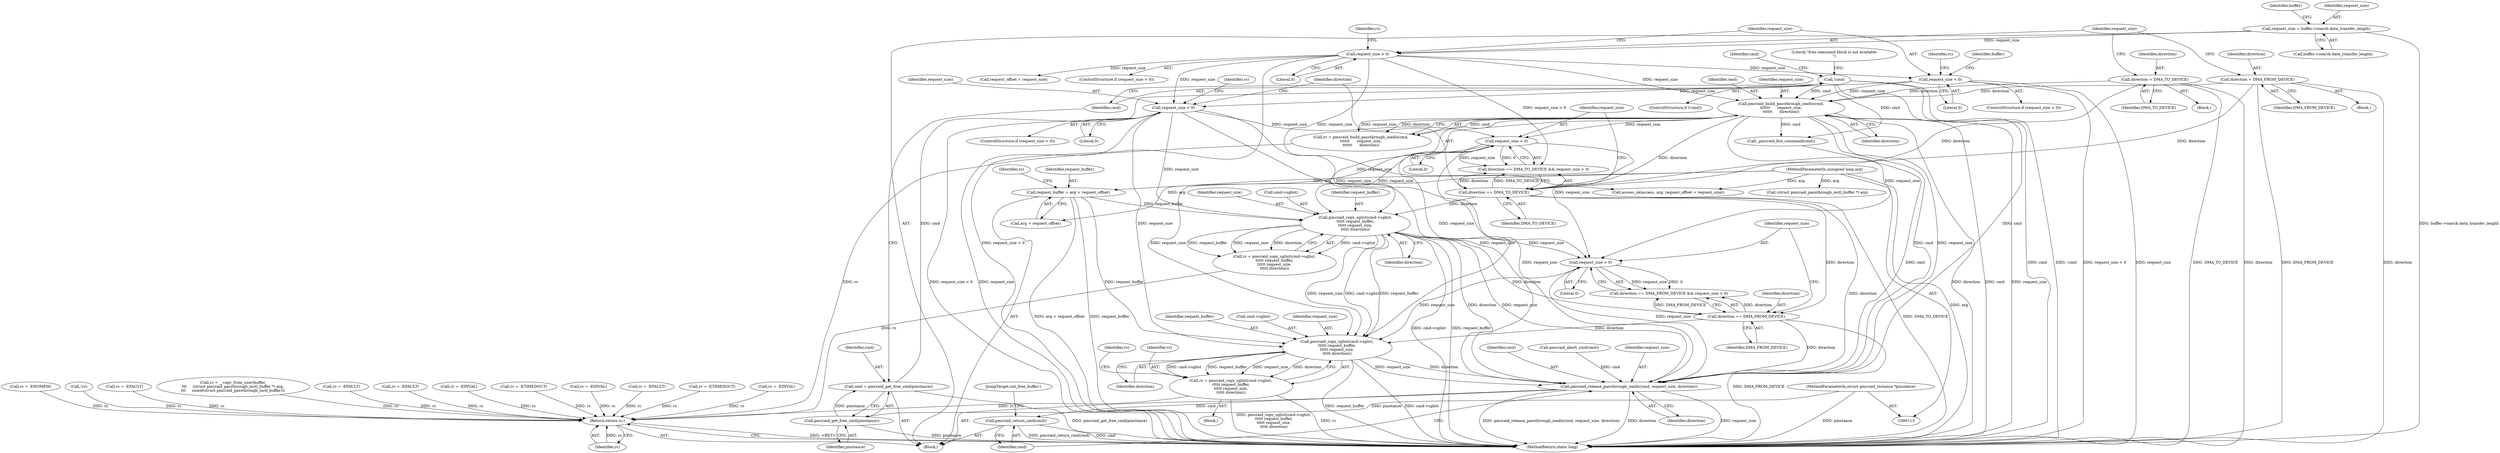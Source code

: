 digraph "0_linux_b5b515445f4f5a905c5dd27e6e682868ccd6c09d@API" {
"1000727" [label="(Call,pmcraid_copy_sglist(cmd->sglist,\n\t\t\t\t\t request_buffer,\n\t\t\t\t\t request_size,\n\t\t\t\t\t direction))"];
"1000488" [label="(Call,pmcraid_copy_sglist(cmd->sglist,\n\t\t\t\t\t request_buffer,\n\t\t\t\t\t request_size,\n\t\t\t\t\t direction))"];
"1000197" [label="(Call,request_buffer = arg + request_offset)"];
"1000117" [label="(MethodParameterIn,unsigned long arg)"];
"1000482" [label="(Call,request_size > 0)"];
"1000468" [label="(Call,request_size < 0)"];
"1000275" [label="(Call,request_size < 0)"];
"1000252" [label="(Call,request_size > 0)"];
"1000221" [label="(Call,request_size = buffer->ioarcb.data_transfer_length)"];
"1000456" [label="(Call,pmcraid_build_passthrough_ioadls(cmd,\n\t\t\t\t\t\t      request_size,\n\t\t\t\t\t\t      direction))"];
"1000303" [label="(Call,!cmd)"];
"1000298" [label="(Call,cmd = pmcraid_get_free_cmd(pinstance))"];
"1000300" [label="(Call,pmcraid_get_free_cmd(pinstance))"];
"1000114" [label="(MethodParameterIn,struct pmcraid_instance *pinstance)"];
"1000240" [label="(Call,direction = DMA_TO_DEVICE)"];
"1000248" [label="(Call,direction = DMA_FROM_DEVICE)"];
"1000479" [label="(Call,direction == DMA_TO_DEVICE)"];
"1000721" [label="(Call,request_size > 0)"];
"1000718" [label="(Call,direction == DMA_FROM_DEVICE)"];
"1000725" [label="(Call,rc = pmcraid_copy_sglist(cmd->sglist,\n\t\t\t\t\t request_buffer,\n\t\t\t\t\t request_size,\n\t\t\t\t\t direction))"];
"1000753" [label="(Return,return rc;)"];
"1000744" [label="(Call,pmcraid_release_passthrough_ioadls(cmd, request_size, direction))"];
"1000748" [label="(Call,pmcraid_return_cmd(cmd))"];
"1000118" [label="(Block,)"];
"1000478" [label="(Call,direction == DMA_TO_DEVICE && request_size > 0)"];
"1000469" [label="(Identifier,request_size)"];
"1000257" [label="(Identifier,rc)"];
"1000198" [label="(Identifier,request_buffer)"];
"1000304" [label="(Identifier,cmd)"];
"1000261" [label="(Call,request_offset + request_size)"];
"1000265" [label="(Call,!rc)"];
"1000248" [label="(Call,direction = DMA_FROM_DEVICE)"];
"1000750" [label="(JumpTarget,out_free_buffer:)"];
"1000299" [label="(Identifier,cmd)"];
"1000726" [label="(Identifier,rc)"];
"1000206" [label="(Call,(struct pmcraid_passthrough_ioctl_buffer *) arg)"];
"1000479" [label="(Call,direction == DMA_TO_DEVICE)"];
"1000739" [label="(Call,rc = -EFAULT)"];
"1000749" [label="(Identifier,cmd)"];
"1000258" [label="(Call,access_ok(access, arg, request_offset + request_size))"];
"1000244" [label="(Block,)"];
"1000251" [label="(ControlStructure,if (request_size > 0))"];
"1000202" [label="(Call,rc = __copy_from_user(buffer,\n\t\t\t     (struct pmcraid_passthrough_ioctl_buffer *) arg,\n\t\t\t     sizeof(struct pmcraid_passthrough_ioctl_buffer)))"];
"1000315" [label="(Identifier,cmd)"];
"1000216" [label="(Call,rc = -EFAULT)"];
"1000723" [label="(Literal,0)"];
"1000481" [label="(Identifier,DMA_TO_DEVICE)"];
"1000293" [label="(Call,rc = -EINVAL)"];
"1000755" [label="(MethodReturn,static long)"];
"1000486" [label="(Call,rc = pmcraid_copy_sglist(cmd->sglist,\n\t\t\t\t\t request_buffer,\n\t\t\t\t\t request_size,\n\t\t\t\t\t direction))"];
"1000456" [label="(Call,pmcraid_build_passthrough_ioadls(cmd,\n\t\t\t\t\t\t      request_size,\n\t\t\t\t\t\t      direction))"];
"1000747" [label="(Identifier,direction)"];
"1000754" [label="(Identifier,rc)"];
"1000277" [label="(Literal,0)"];
"1000199" [label="(Call,arg + request_offset)"];
"1000459" [label="(Identifier,direction)"];
"1000467" [label="(ControlStructure,if (request_size < 0))"];
"1000242" [label="(Identifier,DMA_TO_DEVICE)"];
"1000711" [label="(Call,rc = -EFAULT)"];
"1000727" [label="(Call,pmcraid_copy_sglist(cmd->sglist,\n\t\t\t\t\t request_buffer,\n\t\t\t\t\t request_size,\n\t\t\t\t\t direction))"];
"1000721" [label="(Call,request_size > 0)"];
"1000249" [label="(Identifier,direction)"];
"1000492" [label="(Identifier,request_buffer)"];
"1000718" [label="(Call,direction == DMA_FROM_DEVICE)"];
"1000493" [label="(Identifier,request_size)"];
"1000552" [label="(Call,_pmcraid_fire_command(cmd))"];
"1000720" [label="(Identifier,DMA_FROM_DEVICE)"];
"1000302" [label="(ControlStructure,if (!cmd))"];
"1000488" [label="(Call,pmcraid_copy_sglist(cmd->sglist,\n\t\t\t\t\t request_buffer,\n\t\t\t\t\t request_size,\n\t\t\t\t\t direction))"];
"1000253" [label="(Identifier,request_size)"];
"1000745" [label="(Identifier,cmd)"];
"1000735" [label="(Identifier,rc)"];
"1000753" [label="(Return,return rc;)"];
"1000223" [label="(Call,buffer->ioarcb.data_transfer_length)"];
"1000468" [label="(Call,request_size < 0)"];
"1000303" [label="(Call,!cmd)"];
"1000722" [label="(Identifier,request_size)"];
"1000279" [label="(Call,rc = -EINVAL)"];
"1000671" [label="(Call,rc = -ETIMEDOUT)"];
"1000250" [label="(Identifier,DMA_FROM_DEVICE)"];
"1000629" [label="(Call,pmcraid_abort_cmd(cmd))"];
"1000280" [label="(Identifier,rc)"];
"1000241" [label="(Identifier,direction)"];
"1000454" [label="(Call,rc = pmcraid_build_passthrough_ioadls(cmd,\n\t\t\t\t\t\t      request_size,\n\t\t\t\t\t\t      direction))"];
"1000221" [label="(Call,request_size = buffer->ioarcb.data_transfer_length)"];
"1000240" [label="(Call,direction = DMA_TO_DEVICE)"];
"1000117" [label="(MethodParameterIn,unsigned long arg)"];
"1000288" [label="(Identifier,buffer)"];
"1000484" [label="(Literal,0)"];
"1000301" [label="(Identifier,pinstance)"];
"1000307" [label="(Literal,\"free command block is not available\n\")"];
"1000482" [label="(Call,request_size > 0)"];
"1000473" [label="(Identifier,rc)"];
"1000725" [label="(Call,rc = pmcraid_copy_sglist(cmd->sglist,\n\t\t\t\t\t request_buffer,\n\t\t\t\t\t request_size,\n\t\t\t\t\t direction))"];
"1000458" [label="(Identifier,request_size)"];
"1000268" [label="(Call,rc = -EFAULT)"];
"1000748" [label="(Call,pmcraid_return_cmd(cmd))"];
"1000274" [label="(ControlStructure,if (request_size < 0))"];
"1000733" [label="(Identifier,direction)"];
"1000692" [label="(Call,rc = -ETIMEDOUT)"];
"1000232" [label="(Identifier,buffer)"];
"1000489" [label="(Call,cmd->sglist)"];
"1000197" [label="(Call,request_buffer = arg + request_offset)"];
"1000717" [label="(Call,direction == DMA_FROM_DEVICE && request_size > 0)"];
"1000275" [label="(Call,request_size < 0)"];
"1000494" [label="(Identifier,direction)"];
"1000203" [label="(Identifier,rc)"];
"1000254" [label="(Literal,0)"];
"1000236" [label="(Block,)"];
"1000483" [label="(Identifier,request_size)"];
"1000472" [label="(Call,rc = -EINVAL)"];
"1000300" [label="(Call,pmcraid_get_free_cmd(pinstance))"];
"1000114" [label="(MethodParameterIn,struct pmcraid_instance *pinstance)"];
"1000298" [label="(Call,cmd = pmcraid_get_free_cmd(pinstance))"];
"1000719" [label="(Identifier,direction)"];
"1000731" [label="(Identifier,request_buffer)"];
"1000457" [label="(Identifier,cmd)"];
"1000744" [label="(Call,pmcraid_release_passthrough_ioadls(cmd, request_size, direction))"];
"1000470" [label="(Literal,0)"];
"1000724" [label="(Block,)"];
"1000308" [label="(Call,rc = -ENOMEM)"];
"1000746" [label="(Identifier,request_size)"];
"1000728" [label="(Call,cmd->sglist)"];
"1000252" [label="(Call,request_size > 0)"];
"1000480" [label="(Identifier,direction)"];
"1000276" [label="(Identifier,request_size)"];
"1000732" [label="(Identifier,request_size)"];
"1000222" [label="(Identifier,request_size)"];
"1000727" -> "1000725"  [label="AST: "];
"1000727" -> "1000733"  [label="CFG: "];
"1000728" -> "1000727"  [label="AST: "];
"1000731" -> "1000727"  [label="AST: "];
"1000732" -> "1000727"  [label="AST: "];
"1000733" -> "1000727"  [label="AST: "];
"1000725" -> "1000727"  [label="CFG: "];
"1000727" -> "1000755"  [label="DDG: request_buffer"];
"1000727" -> "1000755"  [label="DDG: cmd->sglist"];
"1000727" -> "1000725"  [label="DDG: cmd->sglist"];
"1000727" -> "1000725"  [label="DDG: request_buffer"];
"1000727" -> "1000725"  [label="DDG: request_size"];
"1000727" -> "1000725"  [label="DDG: direction"];
"1000488" -> "1000727"  [label="DDG: cmd->sglist"];
"1000488" -> "1000727"  [label="DDG: request_buffer"];
"1000488" -> "1000727"  [label="DDG: request_size"];
"1000197" -> "1000727"  [label="DDG: request_buffer"];
"1000482" -> "1000727"  [label="DDG: request_size"];
"1000468" -> "1000727"  [label="DDG: request_size"];
"1000456" -> "1000727"  [label="DDG: request_size"];
"1000721" -> "1000727"  [label="DDG: request_size"];
"1000718" -> "1000727"  [label="DDG: direction"];
"1000727" -> "1000744"  [label="DDG: request_size"];
"1000727" -> "1000744"  [label="DDG: direction"];
"1000488" -> "1000486"  [label="AST: "];
"1000488" -> "1000494"  [label="CFG: "];
"1000489" -> "1000488"  [label="AST: "];
"1000492" -> "1000488"  [label="AST: "];
"1000493" -> "1000488"  [label="AST: "];
"1000494" -> "1000488"  [label="AST: "];
"1000486" -> "1000488"  [label="CFG: "];
"1000488" -> "1000755"  [label="DDG: cmd->sglist"];
"1000488" -> "1000755"  [label="DDG: request_buffer"];
"1000488" -> "1000486"  [label="DDG: cmd->sglist"];
"1000488" -> "1000486"  [label="DDG: request_buffer"];
"1000488" -> "1000486"  [label="DDG: request_size"];
"1000488" -> "1000486"  [label="DDG: direction"];
"1000197" -> "1000488"  [label="DDG: request_buffer"];
"1000482" -> "1000488"  [label="DDG: request_size"];
"1000468" -> "1000488"  [label="DDG: request_size"];
"1000456" -> "1000488"  [label="DDG: request_size"];
"1000479" -> "1000488"  [label="DDG: direction"];
"1000488" -> "1000718"  [label="DDG: direction"];
"1000488" -> "1000721"  [label="DDG: request_size"];
"1000488" -> "1000744"  [label="DDG: request_size"];
"1000488" -> "1000744"  [label="DDG: direction"];
"1000197" -> "1000118"  [label="AST: "];
"1000197" -> "1000199"  [label="CFG: "];
"1000198" -> "1000197"  [label="AST: "];
"1000199" -> "1000197"  [label="AST: "];
"1000203" -> "1000197"  [label="CFG: "];
"1000197" -> "1000755"  [label="DDG: arg + request_offset"];
"1000197" -> "1000755"  [label="DDG: request_buffer"];
"1000117" -> "1000197"  [label="DDG: arg"];
"1000117" -> "1000113"  [label="AST: "];
"1000117" -> "1000755"  [label="DDG: arg"];
"1000117" -> "1000199"  [label="DDG: arg"];
"1000117" -> "1000206"  [label="DDG: arg"];
"1000117" -> "1000258"  [label="DDG: arg"];
"1000482" -> "1000478"  [label="AST: "];
"1000482" -> "1000484"  [label="CFG: "];
"1000483" -> "1000482"  [label="AST: "];
"1000484" -> "1000482"  [label="AST: "];
"1000478" -> "1000482"  [label="CFG: "];
"1000482" -> "1000478"  [label="DDG: request_size"];
"1000482" -> "1000478"  [label="DDG: 0"];
"1000468" -> "1000482"  [label="DDG: request_size"];
"1000456" -> "1000482"  [label="DDG: request_size"];
"1000482" -> "1000721"  [label="DDG: request_size"];
"1000482" -> "1000744"  [label="DDG: request_size"];
"1000468" -> "1000467"  [label="AST: "];
"1000468" -> "1000470"  [label="CFG: "];
"1000469" -> "1000468"  [label="AST: "];
"1000470" -> "1000468"  [label="AST: "];
"1000473" -> "1000468"  [label="CFG: "];
"1000480" -> "1000468"  [label="CFG: "];
"1000468" -> "1000755"  [label="DDG: request_size < 0"];
"1000468" -> "1000755"  [label="DDG: request_size"];
"1000275" -> "1000468"  [label="DDG: request_size"];
"1000252" -> "1000468"  [label="DDG: request_size"];
"1000468" -> "1000721"  [label="DDG: request_size"];
"1000468" -> "1000744"  [label="DDG: request_size"];
"1000275" -> "1000274"  [label="AST: "];
"1000275" -> "1000277"  [label="CFG: "];
"1000276" -> "1000275"  [label="AST: "];
"1000277" -> "1000275"  [label="AST: "];
"1000280" -> "1000275"  [label="CFG: "];
"1000288" -> "1000275"  [label="CFG: "];
"1000275" -> "1000755"  [label="DDG: request_size < 0"];
"1000275" -> "1000755"  [label="DDG: request_size"];
"1000252" -> "1000275"  [label="DDG: request_size"];
"1000275" -> "1000456"  [label="DDG: request_size"];
"1000252" -> "1000251"  [label="AST: "];
"1000252" -> "1000254"  [label="CFG: "];
"1000253" -> "1000252"  [label="AST: "];
"1000254" -> "1000252"  [label="AST: "];
"1000257" -> "1000252"  [label="CFG: "];
"1000276" -> "1000252"  [label="CFG: "];
"1000252" -> "1000755"  [label="DDG: request_size > 0"];
"1000221" -> "1000252"  [label="DDG: request_size"];
"1000252" -> "1000258"  [label="DDG: request_size"];
"1000252" -> "1000261"  [label="DDG: request_size"];
"1000252" -> "1000456"  [label="DDG: request_size"];
"1000252" -> "1000478"  [label="DDG: request_size > 0"];
"1000221" -> "1000118"  [label="AST: "];
"1000221" -> "1000223"  [label="CFG: "];
"1000222" -> "1000221"  [label="AST: "];
"1000223" -> "1000221"  [label="AST: "];
"1000232" -> "1000221"  [label="CFG: "];
"1000221" -> "1000755"  [label="DDG: buffer->ioarcb.data_transfer_length"];
"1000456" -> "1000454"  [label="AST: "];
"1000456" -> "1000459"  [label="CFG: "];
"1000457" -> "1000456"  [label="AST: "];
"1000458" -> "1000456"  [label="AST: "];
"1000459" -> "1000456"  [label="AST: "];
"1000454" -> "1000456"  [label="CFG: "];
"1000456" -> "1000755"  [label="DDG: direction"];
"1000456" -> "1000755"  [label="DDG: cmd"];
"1000456" -> "1000755"  [label="DDG: request_size"];
"1000456" -> "1000454"  [label="DDG: cmd"];
"1000456" -> "1000454"  [label="DDG: request_size"];
"1000456" -> "1000454"  [label="DDG: direction"];
"1000303" -> "1000456"  [label="DDG: cmd"];
"1000240" -> "1000456"  [label="DDG: direction"];
"1000248" -> "1000456"  [label="DDG: direction"];
"1000456" -> "1000479"  [label="DDG: direction"];
"1000456" -> "1000552"  [label="DDG: cmd"];
"1000456" -> "1000721"  [label="DDG: request_size"];
"1000456" -> "1000744"  [label="DDG: cmd"];
"1000456" -> "1000744"  [label="DDG: request_size"];
"1000303" -> "1000302"  [label="AST: "];
"1000303" -> "1000304"  [label="CFG: "];
"1000304" -> "1000303"  [label="AST: "];
"1000307" -> "1000303"  [label="CFG: "];
"1000315" -> "1000303"  [label="CFG: "];
"1000303" -> "1000755"  [label="DDG: cmd"];
"1000303" -> "1000755"  [label="DDG: !cmd"];
"1000298" -> "1000303"  [label="DDG: cmd"];
"1000303" -> "1000552"  [label="DDG: cmd"];
"1000303" -> "1000744"  [label="DDG: cmd"];
"1000298" -> "1000118"  [label="AST: "];
"1000298" -> "1000300"  [label="CFG: "];
"1000299" -> "1000298"  [label="AST: "];
"1000300" -> "1000298"  [label="AST: "];
"1000304" -> "1000298"  [label="CFG: "];
"1000298" -> "1000755"  [label="DDG: pmcraid_get_free_cmd(pinstance)"];
"1000300" -> "1000298"  [label="DDG: pinstance"];
"1000300" -> "1000301"  [label="CFG: "];
"1000301" -> "1000300"  [label="AST: "];
"1000300" -> "1000755"  [label="DDG: pinstance"];
"1000114" -> "1000300"  [label="DDG: pinstance"];
"1000114" -> "1000113"  [label="AST: "];
"1000114" -> "1000755"  [label="DDG: pinstance"];
"1000240" -> "1000236"  [label="AST: "];
"1000240" -> "1000242"  [label="CFG: "];
"1000241" -> "1000240"  [label="AST: "];
"1000242" -> "1000240"  [label="AST: "];
"1000253" -> "1000240"  [label="CFG: "];
"1000240" -> "1000755"  [label="DDG: DMA_TO_DEVICE"];
"1000240" -> "1000755"  [label="DDG: direction"];
"1000240" -> "1000479"  [label="DDG: direction"];
"1000248" -> "1000244"  [label="AST: "];
"1000248" -> "1000250"  [label="CFG: "];
"1000249" -> "1000248"  [label="AST: "];
"1000250" -> "1000248"  [label="AST: "];
"1000253" -> "1000248"  [label="CFG: "];
"1000248" -> "1000755"  [label="DDG: DMA_FROM_DEVICE"];
"1000248" -> "1000755"  [label="DDG: direction"];
"1000248" -> "1000479"  [label="DDG: direction"];
"1000479" -> "1000478"  [label="AST: "];
"1000479" -> "1000481"  [label="CFG: "];
"1000480" -> "1000479"  [label="AST: "];
"1000481" -> "1000479"  [label="AST: "];
"1000483" -> "1000479"  [label="CFG: "];
"1000478" -> "1000479"  [label="CFG: "];
"1000479" -> "1000755"  [label="DDG: DMA_TO_DEVICE"];
"1000479" -> "1000478"  [label="DDG: direction"];
"1000479" -> "1000478"  [label="DDG: DMA_TO_DEVICE"];
"1000479" -> "1000718"  [label="DDG: direction"];
"1000479" -> "1000744"  [label="DDG: direction"];
"1000721" -> "1000717"  [label="AST: "];
"1000721" -> "1000723"  [label="CFG: "];
"1000722" -> "1000721"  [label="AST: "];
"1000723" -> "1000721"  [label="AST: "];
"1000717" -> "1000721"  [label="CFG: "];
"1000721" -> "1000717"  [label="DDG: request_size"];
"1000721" -> "1000717"  [label="DDG: 0"];
"1000721" -> "1000744"  [label="DDG: request_size"];
"1000718" -> "1000717"  [label="AST: "];
"1000718" -> "1000720"  [label="CFG: "];
"1000719" -> "1000718"  [label="AST: "];
"1000720" -> "1000718"  [label="AST: "];
"1000722" -> "1000718"  [label="CFG: "];
"1000717" -> "1000718"  [label="CFG: "];
"1000718" -> "1000755"  [label="DDG: DMA_FROM_DEVICE"];
"1000718" -> "1000717"  [label="DDG: direction"];
"1000718" -> "1000717"  [label="DDG: DMA_FROM_DEVICE"];
"1000718" -> "1000744"  [label="DDG: direction"];
"1000725" -> "1000724"  [label="AST: "];
"1000726" -> "1000725"  [label="AST: "];
"1000735" -> "1000725"  [label="CFG: "];
"1000725" -> "1000755"  [label="DDG: pmcraid_copy_sglist(cmd->sglist,\n\t\t\t\t\t request_buffer,\n\t\t\t\t\t request_size,\n\t\t\t\t\t direction)"];
"1000725" -> "1000755"  [label="DDG: rc"];
"1000725" -> "1000753"  [label="DDG: rc"];
"1000753" -> "1000118"  [label="AST: "];
"1000753" -> "1000754"  [label="CFG: "];
"1000754" -> "1000753"  [label="AST: "];
"1000755" -> "1000753"  [label="CFG: "];
"1000753" -> "1000755"  [label="DDG: <RET>"];
"1000754" -> "1000753"  [label="DDG: rc"];
"1000454" -> "1000753"  [label="DDG: rc"];
"1000711" -> "1000753"  [label="DDG: rc"];
"1000293" -> "1000753"  [label="DDG: rc"];
"1000279" -> "1000753"  [label="DDG: rc"];
"1000216" -> "1000753"  [label="DDG: rc"];
"1000268" -> "1000753"  [label="DDG: rc"];
"1000671" -> "1000753"  [label="DDG: rc"];
"1000265" -> "1000753"  [label="DDG: rc"];
"1000472" -> "1000753"  [label="DDG: rc"];
"1000486" -> "1000753"  [label="DDG: rc"];
"1000308" -> "1000753"  [label="DDG: rc"];
"1000692" -> "1000753"  [label="DDG: rc"];
"1000202" -> "1000753"  [label="DDG: rc"];
"1000739" -> "1000753"  [label="DDG: rc"];
"1000744" -> "1000118"  [label="AST: "];
"1000744" -> "1000747"  [label="CFG: "];
"1000745" -> "1000744"  [label="AST: "];
"1000746" -> "1000744"  [label="AST: "];
"1000747" -> "1000744"  [label="AST: "];
"1000749" -> "1000744"  [label="CFG: "];
"1000744" -> "1000755"  [label="DDG: pmcraid_release_passthrough_ioadls(cmd, request_size, direction)"];
"1000744" -> "1000755"  [label="DDG: direction"];
"1000744" -> "1000755"  [label="DDG: request_size"];
"1000629" -> "1000744"  [label="DDG: cmd"];
"1000552" -> "1000744"  [label="DDG: cmd"];
"1000744" -> "1000748"  [label="DDG: cmd"];
"1000748" -> "1000118"  [label="AST: "];
"1000748" -> "1000749"  [label="CFG: "];
"1000749" -> "1000748"  [label="AST: "];
"1000750" -> "1000748"  [label="CFG: "];
"1000748" -> "1000755"  [label="DDG: pmcraid_return_cmd(cmd)"];
"1000748" -> "1000755"  [label="DDG: cmd"];
}

